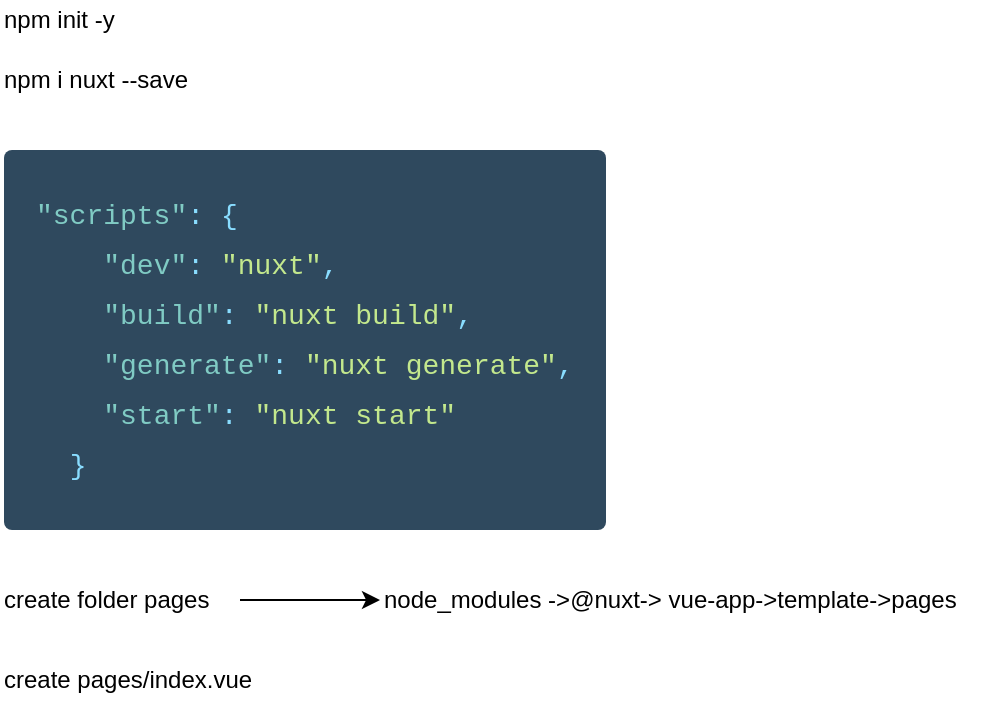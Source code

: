 <mxfile version="13.6.2" type="device" pages="3"><diagram id="hwT8k2nirOJeFJRl13AS" name="main"><mxGraphModel dx="1024" dy="592" grid="1" gridSize="10" guides="1" tooltips="1" connect="1" arrows="1" fold="1" page="1" pageScale="1" pageWidth="827" pageHeight="1169" math="0" shadow="0"><root><mxCell id="beTTMYrfc-6MpSeG-wkA-0"/><mxCell id="beTTMYrfc-6MpSeG-wkA-1" parent="beTTMYrfc-6MpSeG-wkA-0"/><mxCell id="UX83xMZfDlFLYsTQUv6U-0" value="npm init -y" style="text;html=1;align=left;verticalAlign=middle;resizable=0;points=[];autosize=1;" vertex="1" parent="beTTMYrfc-6MpSeG-wkA-1"><mxGeometry x="40" y="40" width="70" height="20" as="geometry"/></mxCell><mxCell id="UX83xMZfDlFLYsTQUv6U-1" value="npm i nuxt --save" style="text;html=1;align=left;verticalAlign=middle;resizable=0;points=[];autosize=1;" vertex="1" parent="beTTMYrfc-6MpSeG-wkA-1"><mxGeometry x="40" y="70" width="110" height="20" as="geometry"/></mxCell><mxCell id="UX83xMZfDlFLYsTQUv6U-2" value="&lt;pre class=&quot;line-numbers language-json&quot; style=&quot;box-sizing: border-box; border: 0px solid rgb(226, 232, 240); font-family: &amp;quot;roboto mono&amp;quot;, monospace; font-size: medium; margin: 0.5em 0px; border-radius: 0.25rem; padding: 1.25em 1em; overflow: auto; text-align: left; word-spacing: 0px; word-break: normal; overflow-wrap: normal; color: rgb(195, 206, 227); background: rgb(47, 73, 94); line-height: 1.5em; position: static; font-style: normal; font-weight: 500; letter-spacing: normal; text-indent: 0px; text-transform: none;&quot;&gt;&lt;code style=&quot;box-sizing: border-box ; border: 0px solid rgb(226 , 232 , 240) ; font-family: &amp;quot;menlo&amp;quot; , &amp;quot;monaco&amp;quot; , &amp;quot;consolas&amp;quot; , &amp;quot;liberation mono&amp;quot; , &amp;quot;courier new&amp;quot; , monospace ; font-size: 0.875rem ; padding: 0px ; font-style: normal ; border-radius: 0.25rem ; background-color: transparent ; color: rgb(245 , 247 , 250)&quot;&gt;&lt;span class=&quot;token property&quot; style=&quot;box-sizing: border-box ; border: 0px solid rgb(226 , 232 , 240) ; color: rgb(128 , 203 , 196)&quot;&gt;&quot;scripts&quot;&lt;/span&gt;&lt;span class=&quot;token operator&quot; style=&quot;box-sizing: border-box ; border: 0px solid rgb(226 , 232 , 240) ; color: rgb(137 , 221 , 255)&quot;&gt;:&lt;/span&gt; &lt;span class=&quot;token punctuation&quot; style=&quot;box-sizing: border-box ; border: 0px solid rgb(226 , 232 , 240) ; color: rgb(137 , 221 , 255)&quot;&gt;{&lt;/span&gt;&#10;    &lt;span class=&quot;token property&quot; style=&quot;box-sizing: border-box ; border: 0px solid rgb(226 , 232 , 240) ; color: rgb(128 , 203 , 196)&quot;&gt;&quot;dev&quot;&lt;/span&gt;&lt;span class=&quot;token operator&quot; style=&quot;box-sizing: border-box ; border: 0px solid rgb(226 , 232 , 240) ; color: rgb(137 , 221 , 255)&quot;&gt;:&lt;/span&gt; &lt;span class=&quot;token string&quot; style=&quot;box-sizing: border-box ; border: 0px solid rgb(226 , 232 , 240) ; color: rgb(195 , 232 , 141)&quot;&gt;&quot;nuxt&quot;&lt;/span&gt;&lt;span class=&quot;token punctuation&quot; style=&quot;box-sizing: border-box ; border: 0px solid rgb(226 , 232 , 240) ; color: rgb(137 , 221 , 255)&quot;&gt;,&lt;/span&gt;&#10;    &lt;span class=&quot;token property&quot; style=&quot;box-sizing: border-box ; border: 0px solid rgb(226 , 232 , 240) ; color: rgb(128 , 203 , 196)&quot;&gt;&quot;build&quot;&lt;/span&gt;&lt;span class=&quot;token operator&quot; style=&quot;box-sizing: border-box ; border: 0px solid rgb(226 , 232 , 240) ; color: rgb(137 , 221 , 255)&quot;&gt;:&lt;/span&gt; &lt;span class=&quot;token string&quot; style=&quot;box-sizing: border-box ; border: 0px solid rgb(226 , 232 , 240) ; color: rgb(195 , 232 , 141)&quot;&gt;&quot;nuxt build&quot;&lt;/span&gt;&lt;span class=&quot;token punctuation&quot; style=&quot;box-sizing: border-box ; border: 0px solid rgb(226 , 232 , 240) ; color: rgb(137 , 221 , 255)&quot;&gt;,&lt;/span&gt;&#10;    &lt;span class=&quot;token property&quot; style=&quot;box-sizing: border-box ; border: 0px solid rgb(226 , 232 , 240) ; color: rgb(128 , 203 , 196)&quot;&gt;&quot;generate&quot;&lt;/span&gt;&lt;span class=&quot;token operator&quot; style=&quot;box-sizing: border-box ; border: 0px solid rgb(226 , 232 , 240) ; color: rgb(137 , 221 , 255)&quot;&gt;:&lt;/span&gt; &lt;span class=&quot;token string&quot; style=&quot;box-sizing: border-box ; border: 0px solid rgb(226 , 232 , 240) ; color: rgb(195 , 232 , 141)&quot;&gt;&quot;nuxt generate&quot;&lt;/span&gt;&lt;span class=&quot;token punctuation&quot; style=&quot;box-sizing: border-box ; border: 0px solid rgb(226 , 232 , 240) ; color: rgb(137 , 221 , 255)&quot;&gt;,&lt;/span&gt;&#10;    &lt;span class=&quot;token property&quot; style=&quot;box-sizing: border-box ; border: 0px solid rgb(226 , 232 , 240) ; color: rgb(128 , 203 , 196)&quot;&gt;&quot;start&quot;&lt;/span&gt;&lt;span class=&quot;token operator&quot; style=&quot;box-sizing: border-box ; border: 0px solid rgb(226 , 232 , 240) ; color: rgb(137 , 221 , 255)&quot;&gt;:&lt;/span&gt; &lt;span class=&quot;token string&quot; style=&quot;box-sizing: border-box ; border: 0px solid rgb(226 , 232 , 240) ; color: rgb(195 , 232 , 141)&quot;&gt;&quot;nuxt start&quot;&lt;/span&gt;&#10;  &lt;span class=&quot;token punctuation&quot; style=&quot;box-sizing: border-box ; border: 0px solid rgb(226 , 232 , 240) ; color: rgb(137 , 221 , 255)&quot;&gt;}&lt;/span&gt;&lt;/code&gt;&lt;/pre&gt;" style="text;whiteSpace=wrap;html=1;" vertex="1" parent="beTTMYrfc-6MpSeG-wkA-1"><mxGeometry x="40" y="100" width="300" height="220" as="geometry"/></mxCell><mxCell id="UX83xMZfDlFLYsTQUv6U-6" value="" style="edgeStyle=orthogonalEdgeStyle;rounded=0;orthogonalLoop=1;jettySize=auto;html=1;" edge="1" parent="beTTMYrfc-6MpSeG-wkA-1" source="UX83xMZfDlFLYsTQUv6U-3" target="UX83xMZfDlFLYsTQUv6U-5"><mxGeometry relative="1" as="geometry"/></mxCell><mxCell id="UX83xMZfDlFLYsTQUv6U-3" value="create folder pages" style="text;html=1;align=left;verticalAlign=middle;resizable=0;points=[];autosize=1;" vertex="1" parent="beTTMYrfc-6MpSeG-wkA-1"><mxGeometry x="40" y="330" width="120" height="20" as="geometry"/></mxCell><mxCell id="UX83xMZfDlFLYsTQUv6U-5" value="node_modules -&amp;gt;@nuxt-&amp;gt; vue-app-&amp;gt;template-&amp;gt;pages" style="text;html=1;align=left;verticalAlign=middle;resizable=0;points=[];autosize=1;" vertex="1" parent="beTTMYrfc-6MpSeG-wkA-1"><mxGeometry x="230" y="330" width="300" height="20" as="geometry"/></mxCell><mxCell id="UX83xMZfDlFLYsTQUv6U-7" value="create pages/index.vue" style="text;html=1;align=left;verticalAlign=middle;resizable=0;points=[];autosize=1;" vertex="1" parent="beTTMYrfc-6MpSeG-wkA-1"><mxGeometry x="40" y="370" width="140" height="20" as="geometry"/></mxCell></root></mxGraphModel></diagram><diagram id="UbKRQFLkkrrYUgjMA5bW" name="router"><mxGraphModel dx="1024" dy="592" grid="1" gridSize="10" guides="1" tooltips="1" connect="1" arrows="1" fold="1" page="1" pageScale="1" pageWidth="827" pageHeight="1169" math="0" shadow="0"><root><mxCell id="LGza6EF58HpUcga41_l2-0"/><mxCell id="LGza6EF58HpUcga41_l2-1" parent="LGza6EF58HpUcga41_l2-0"/><mxCell id="LGza6EF58HpUcga41_l2-2" value="pages folder add new file it will be routing" style="text;html=1;align=left;verticalAlign=middle;resizable=0;points=[];autosize=1;" vertex="1" parent="LGza6EF58HpUcga41_l2-1"><mxGeometry x="40" y="40" width="230" height="20" as="geometry"/></mxCell><mxCell id="LGza6EF58HpUcga41_l2-4" value="pages" style="rounded=0;whiteSpace=wrap;html=1;" vertex="1" parent="LGza6EF58HpUcga41_l2-1"><mxGeometry x="320" y="40" width="80" height="40" as="geometry"/></mxCell><mxCell id="LGza6EF58HpUcga41_l2-5" value="about.vue" style="rounded=0;whiteSpace=wrap;html=1;" vertex="1" parent="LGza6EF58HpUcga41_l2-1"><mxGeometry x="340" y="90" width="80" height="40" as="geometry"/></mxCell><mxCell id="LGza6EF58HpUcga41_l2-6" value="you can check it in .next -&amp;gt; router.js&amp;nbsp; (avtomaticly created rout)" style="text;html=1;align=left;verticalAlign=middle;resizable=0;points=[];autosize=1;" vertex="1" parent="LGza6EF58HpUcga41_l2-1"><mxGeometry x="450" y="40" width="350" height="20" as="geometry"/></mxCell><mxCell id="LGza6EF58HpUcga41_l2-7" value="" style="endArrow=none;dashed=1;html=1;" edge="1" parent="LGza6EF58HpUcga41_l2-1"><mxGeometry width="50" height="50" relative="1" as="geometry"><mxPoint x="280" y="160" as="sourcePoint"/><mxPoint x="280" y="40" as="targetPoint"/></mxGeometry></mxCell><mxCell id="LGza6EF58HpUcga41_l2-8" value="" style="endArrow=none;dashed=1;html=1;" edge="1" parent="LGza6EF58HpUcga41_l2-1"><mxGeometry width="50" height="50" relative="1" as="geometry"><mxPoint x="440" y="160" as="sourcePoint"/><mxPoint x="440" y="40" as="targetPoint"/></mxGeometry></mxCell></root></mxGraphModel></diagram><diagram id="UQMVyqQNZU8NPHydhzaP" name="ssr"><mxGraphModel dx="1024" dy="592" grid="1" gridSize="10" guides="1" tooltips="1" connect="1" arrows="1" fold="1" page="1" pageScale="1" pageWidth="827" pageHeight="1169" math="0" shadow="0"><root><mxCell id="PsPnUg0d_HFTIsAuT7KN-0"/><mxCell id="PsPnUg0d_HFTIsAuT7KN-1" parent="PsPnUg0d_HFTIsAuT7KN-0"/><mxCell id="PsPnUg0d_HFTIsAuT7KN-4" value="" style="edgeStyle=orthogonalEdgeStyle;rounded=0;orthogonalLoop=1;jettySize=auto;html=1;" edge="1" parent="PsPnUg0d_HFTIsAuT7KN-1" source="PsPnUg0d_HFTIsAuT7KN-2" target="PsPnUg0d_HFTIsAuT7KN-3"><mxGeometry relative="1" as="geometry"/></mxCell><mxCell id="PsPnUg0d_HFTIsAuT7KN-2" value="&amp;lt;router-link&amp;nbsp;&lt;span style=&quot;font-family: &amp;#34;consolas&amp;#34; , &amp;#34;courier new&amp;#34; , monospace ; font-size: 14px ; color: rgb(156 , 220 , 254)&quot;&gt;to&lt;/span&gt;&lt;span style=&quot;color: rgb(212 , 212 , 212) ; font-family: &amp;#34;consolas&amp;#34; , &amp;#34;courier new&amp;#34; , monospace ; font-size: 14px&quot;&gt;=&lt;/span&gt;&lt;span style=&quot;font-family: &amp;#34;consolas&amp;#34; , &amp;#34;courier new&amp;#34; , monospace ; font-size: 14px ; color: rgb(206 , 145 , 120)&quot;&gt;&quot;/about&quot;&lt;/span&gt;&lt;span&gt;&amp;gt;&lt;/span&gt;" style="text;html=1;align=left;verticalAlign=middle;resizable=0;points=[];autosize=1;" vertex="1" parent="PsPnUg0d_HFTIsAuT7KN-1"><mxGeometry x="40" y="80" width="170" height="20" as="geometry"/></mxCell><mxCell id="PsPnUg0d_HFTIsAuT7KN-3" value="&amp;lt;nuxt-link&amp;nbsp;&lt;span style=&quot;font-family: &amp;#34;consolas&amp;#34; , &amp;#34;courier new&amp;#34; , monospace ; font-size: 14px ; color: rgb(156 , 220 , 254)&quot;&gt;to&lt;/span&gt;&lt;span style=&quot;color: rgb(212 , 212 , 212) ; font-family: &amp;#34;consolas&amp;#34; , &amp;#34;courier new&amp;#34; , monospace ; font-size: 14px&quot;&gt;=&lt;/span&gt;&lt;span style=&quot;font-family: &amp;#34;consolas&amp;#34; , &amp;#34;courier new&amp;#34; , monospace ; font-size: 14px ; color: rgb(206 , 145 , 120)&quot;&gt;&quot;/about&quot;&lt;/span&gt;&lt;span&gt;&amp;gt;&lt;/span&gt;" style="text;html=1;align=left;verticalAlign=middle;resizable=0;points=[];autosize=1;" vertex="1" parent="PsPnUg0d_HFTIsAuT7KN-1"><mxGeometry x="440" y="80" width="160" height="20" as="geometry"/></mxCell><mxCell id="PsPnUg0d_HFTIsAuT7KN-5" value="head(){return {&lt;br&gt;&lt;div&gt;&lt;span&gt;&amp;nbsp; title: 'about'&lt;/span&gt;&lt;/div&gt;}}" style="text;html=1;align=left;verticalAlign=middle;resizable=0;points=[];autosize=1;" vertex="1" parent="PsPnUg0d_HFTIsAuT7KN-1"><mxGeometry x="440" y="160" width="90" height="50" as="geometry"/></mxCell><mxCell id="PsPnUg0d_HFTIsAuT7KN-6" value="NUXT" style="shape=process;whiteSpace=wrap;html=1;backgroundOutline=1;" vertex="1" parent="PsPnUg0d_HFTIsAuT7KN-1"><mxGeometry x="440" y="10" width="120" height="60" as="geometry"/></mxCell><mxCell id="PsPnUg0d_HFTIsAuT7KN-8" value="Vue.js" style="shape=process;whiteSpace=wrap;html=1;backgroundOutline=1;" vertex="1" parent="PsPnUg0d_HFTIsAuT7KN-1"><mxGeometry x="50" y="10" width="120" height="60" as="geometry"/></mxCell><mxCell id="PsPnUg0d_HFTIsAuT7KN-9" value="_id.vue" style="text;html=1;align=left;verticalAlign=middle;resizable=0;points=[];autosize=1;" vertex="1" parent="PsPnUg0d_HFTIsAuT7KN-1"><mxGeometry x="440" y="270" width="50" height="20" as="geometry"/></mxCell></root></mxGraphModel></diagram></mxfile>